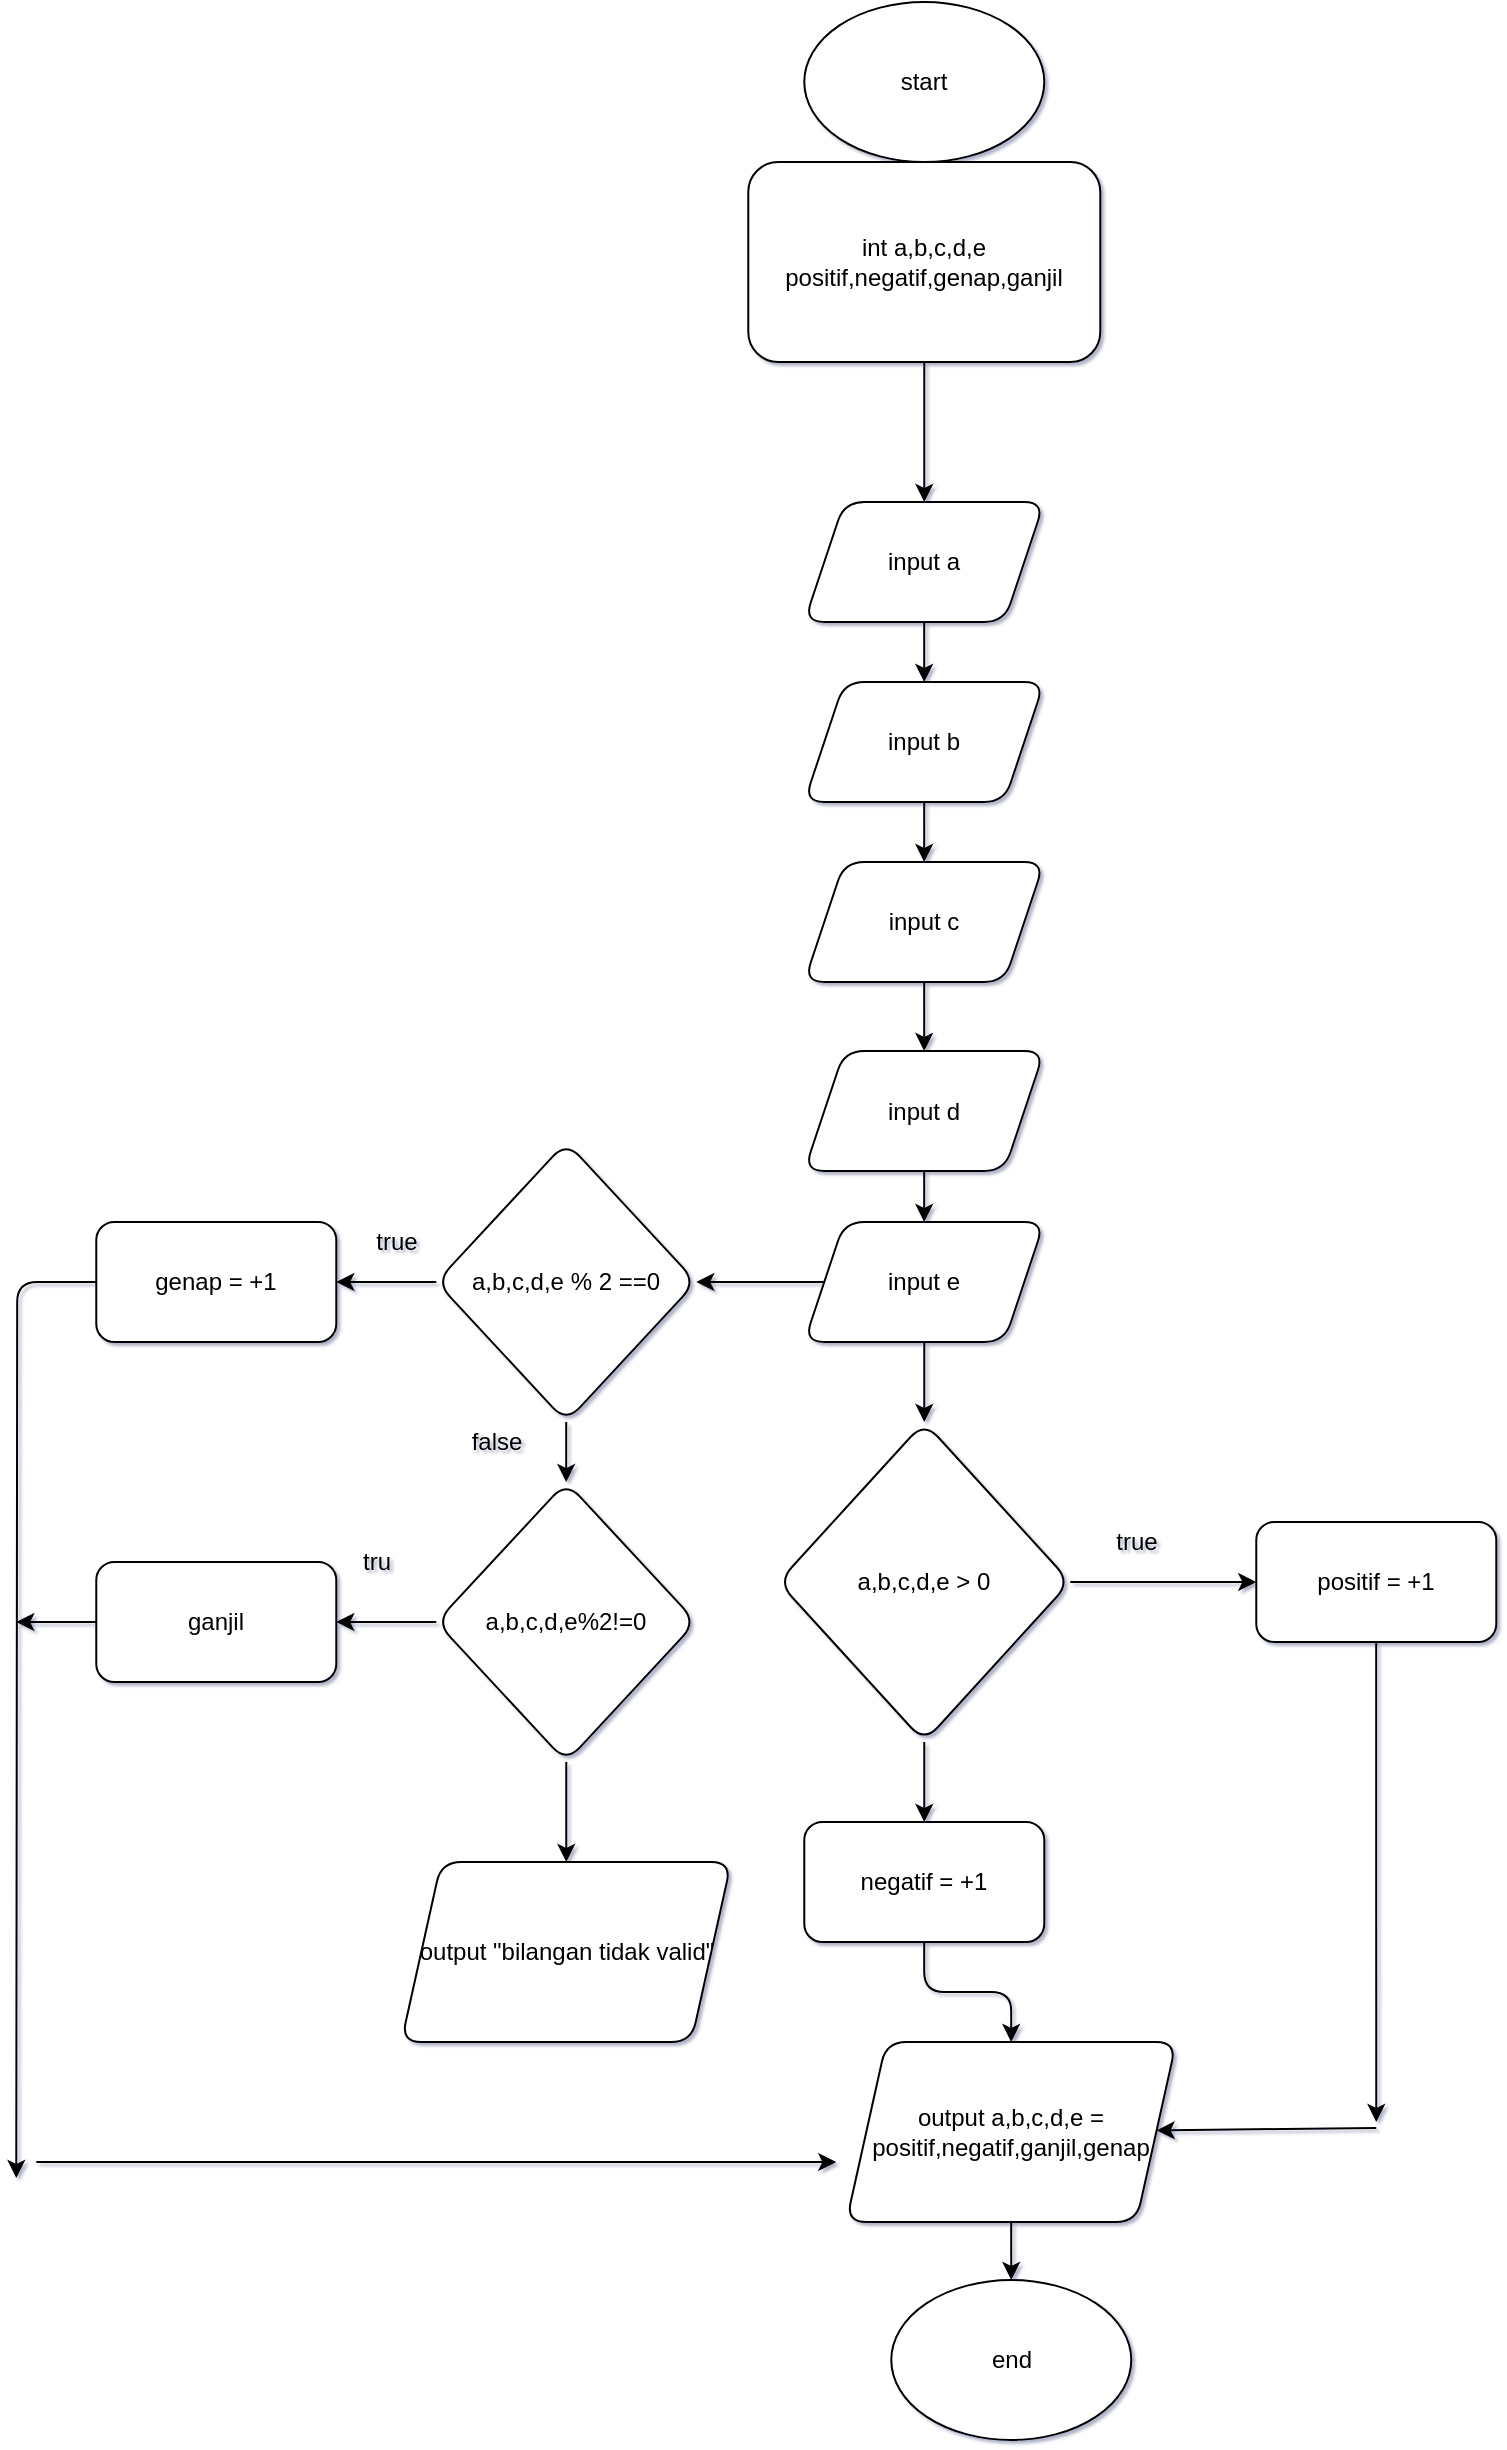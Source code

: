 <mxfile version="13.7.7" type="github">
  <diagram id="C5RBs43oDa-KdzZeNtuy" name="Page-1">
    <mxGraphModel dx="1848" dy="487" grid="1" gridSize="10" guides="1" tooltips="1" connect="1" arrows="1" fold="1" page="1" pageScale="1" pageWidth="827" pageHeight="1169" math="0" shadow="1">
      <root>
        <mxCell id="WIyWlLk6GJQsqaUBKTNV-0" />
        <mxCell id="WIyWlLk6GJQsqaUBKTNV-1" parent="WIyWlLk6GJQsqaUBKTNV-0" />
        <mxCell id="EDxwUphl_wS29YdYm78Z-47" value="" style="edgeStyle=orthogonalEdgeStyle;rounded=0;orthogonalLoop=1;jettySize=auto;html=1;" edge="1" parent="WIyWlLk6GJQsqaUBKTNV-1" source="EDxwUphl_wS29YdYm78Z-2" target="EDxwUphl_wS29YdYm78Z-3">
          <mxGeometry relative="1" as="geometry" />
        </mxCell>
        <mxCell id="EDxwUphl_wS29YdYm78Z-2" value="start" style="ellipse;whiteSpace=wrap;html=1;rounded=1;" vertex="1" parent="WIyWlLk6GJQsqaUBKTNV-1">
          <mxGeometry x="-85.86" y="40" width="120" height="80" as="geometry" />
        </mxCell>
        <mxCell id="EDxwUphl_wS29YdYm78Z-5" value="" style="edgeStyle=orthogonalEdgeStyle;orthogonalLoop=1;jettySize=auto;html=1;" edge="1" parent="WIyWlLk6GJQsqaUBKTNV-1" source="EDxwUphl_wS29YdYm78Z-3" target="EDxwUphl_wS29YdYm78Z-4">
          <mxGeometry relative="1" as="geometry" />
        </mxCell>
        <mxCell id="EDxwUphl_wS29YdYm78Z-3" value="int a,b,c,d,e&lt;br&gt;positif,negatif,genap,ganjil" style="whiteSpace=wrap;html=1;rounded=1;" vertex="1" parent="WIyWlLk6GJQsqaUBKTNV-1">
          <mxGeometry x="-113.86" y="120" width="176" height="100" as="geometry" />
        </mxCell>
        <mxCell id="EDxwUphl_wS29YdYm78Z-11" value="" style="edgeStyle=orthogonalEdgeStyle;orthogonalLoop=1;jettySize=auto;html=1;" edge="1" parent="WIyWlLk6GJQsqaUBKTNV-1" source="EDxwUphl_wS29YdYm78Z-4" target="EDxwUphl_wS29YdYm78Z-6">
          <mxGeometry relative="1" as="geometry" />
        </mxCell>
        <mxCell id="EDxwUphl_wS29YdYm78Z-4" value="input a" style="shape=parallelogram;perimeter=parallelogramPerimeter;whiteSpace=wrap;html=1;fixedSize=1;rounded=1;" vertex="1" parent="WIyWlLk6GJQsqaUBKTNV-1">
          <mxGeometry x="-85.86" y="290" width="120" height="60" as="geometry" />
        </mxCell>
        <mxCell id="EDxwUphl_wS29YdYm78Z-12" value="" style="edgeStyle=orthogonalEdgeStyle;orthogonalLoop=1;jettySize=auto;html=1;" edge="1" parent="WIyWlLk6GJQsqaUBKTNV-1" source="EDxwUphl_wS29YdYm78Z-6" target="EDxwUphl_wS29YdYm78Z-7">
          <mxGeometry relative="1" as="geometry" />
        </mxCell>
        <mxCell id="EDxwUphl_wS29YdYm78Z-6" value="input b" style="shape=parallelogram;perimeter=parallelogramPerimeter;whiteSpace=wrap;html=1;fixedSize=1;rounded=1;" vertex="1" parent="WIyWlLk6GJQsqaUBKTNV-1">
          <mxGeometry x="-85.86" y="380" width="120" height="60" as="geometry" />
        </mxCell>
        <mxCell id="EDxwUphl_wS29YdYm78Z-14" value="" style="edgeStyle=orthogonalEdgeStyle;orthogonalLoop=1;jettySize=auto;html=1;" edge="1" parent="WIyWlLk6GJQsqaUBKTNV-1" source="EDxwUphl_wS29YdYm78Z-7" target="EDxwUphl_wS29YdYm78Z-8">
          <mxGeometry relative="1" as="geometry" />
        </mxCell>
        <mxCell id="EDxwUphl_wS29YdYm78Z-7" value="input c" style="shape=parallelogram;perimeter=parallelogramPerimeter;whiteSpace=wrap;html=1;fixedSize=1;rounded=1;" vertex="1" parent="WIyWlLk6GJQsqaUBKTNV-1">
          <mxGeometry x="-85.86" y="470" width="120" height="60" as="geometry" />
        </mxCell>
        <mxCell id="EDxwUphl_wS29YdYm78Z-15" value="" style="edgeStyle=orthogonalEdgeStyle;orthogonalLoop=1;jettySize=auto;html=1;" edge="1" parent="WIyWlLk6GJQsqaUBKTNV-1" source="EDxwUphl_wS29YdYm78Z-8" target="EDxwUphl_wS29YdYm78Z-9">
          <mxGeometry relative="1" as="geometry" />
        </mxCell>
        <mxCell id="EDxwUphl_wS29YdYm78Z-8" value="input d" style="shape=parallelogram;perimeter=parallelogramPerimeter;whiteSpace=wrap;html=1;fixedSize=1;rounded=1;" vertex="1" parent="WIyWlLk6GJQsqaUBKTNV-1">
          <mxGeometry x="-85.86" y="564.5" width="120" height="60" as="geometry" />
        </mxCell>
        <mxCell id="EDxwUphl_wS29YdYm78Z-16" value="" style="edgeStyle=orthogonalEdgeStyle;orthogonalLoop=1;jettySize=auto;html=1;" edge="1" parent="WIyWlLk6GJQsqaUBKTNV-1" source="EDxwUphl_wS29YdYm78Z-9" target="EDxwUphl_wS29YdYm78Z-10">
          <mxGeometry relative="1" as="geometry" />
        </mxCell>
        <mxCell id="EDxwUphl_wS29YdYm78Z-29" value="" style="edgeStyle=orthogonalEdgeStyle;orthogonalLoop=1;jettySize=auto;html=1;" edge="1" parent="WIyWlLk6GJQsqaUBKTNV-1" source="EDxwUphl_wS29YdYm78Z-9" target="EDxwUphl_wS29YdYm78Z-28">
          <mxGeometry relative="1" as="geometry" />
        </mxCell>
        <mxCell id="EDxwUphl_wS29YdYm78Z-9" value="input e" style="shape=parallelogram;perimeter=parallelogramPerimeter;whiteSpace=wrap;html=1;fixedSize=1;rounded=1;" vertex="1" parent="WIyWlLk6GJQsqaUBKTNV-1">
          <mxGeometry x="-85.86" y="650" width="120" height="60" as="geometry" />
        </mxCell>
        <mxCell id="EDxwUphl_wS29YdYm78Z-18" value="" style="edgeStyle=orthogonalEdgeStyle;orthogonalLoop=1;jettySize=auto;html=1;" edge="1" parent="WIyWlLk6GJQsqaUBKTNV-1" source="EDxwUphl_wS29YdYm78Z-10" target="EDxwUphl_wS29YdYm78Z-17">
          <mxGeometry relative="1" as="geometry" />
        </mxCell>
        <mxCell id="EDxwUphl_wS29YdYm78Z-21" value="" style="edgeStyle=orthogonalEdgeStyle;orthogonalLoop=1;jettySize=auto;html=1;" edge="1" parent="WIyWlLk6GJQsqaUBKTNV-1" source="EDxwUphl_wS29YdYm78Z-10" target="EDxwUphl_wS29YdYm78Z-20">
          <mxGeometry relative="1" as="geometry" />
        </mxCell>
        <mxCell id="EDxwUphl_wS29YdYm78Z-10" value="a,b,c,d,e % 2 ==0" style="rhombus;whiteSpace=wrap;html=1;rounded=1;" vertex="1" parent="WIyWlLk6GJQsqaUBKTNV-1">
          <mxGeometry x="-269.86" y="610" width="130" height="140" as="geometry" />
        </mxCell>
        <mxCell id="EDxwUphl_wS29YdYm78Z-35" style="edgeStyle=orthogonalEdgeStyle;orthogonalLoop=1;jettySize=auto;html=1;" edge="1" parent="WIyWlLk6GJQsqaUBKTNV-1" source="EDxwUphl_wS29YdYm78Z-17">
          <mxGeometry relative="1" as="geometry">
            <mxPoint x="-479.86" y="1128" as="targetPoint" />
          </mxGeometry>
        </mxCell>
        <mxCell id="EDxwUphl_wS29YdYm78Z-17" value="genap = +1" style="whiteSpace=wrap;html=1;rounded=1;" vertex="1" parent="WIyWlLk6GJQsqaUBKTNV-1">
          <mxGeometry x="-439.86" y="650" width="120" height="60" as="geometry" />
        </mxCell>
        <mxCell id="EDxwUphl_wS29YdYm78Z-19" value="true" style="text;html=1;align=center;verticalAlign=middle;resizable=0;points=[];autosize=1;rounded=1;" vertex="1" parent="WIyWlLk6GJQsqaUBKTNV-1">
          <mxGeometry x="-309.86" y="650" width="40" height="20" as="geometry" />
        </mxCell>
        <mxCell id="EDxwUphl_wS29YdYm78Z-24" value="" style="edgeStyle=orthogonalEdgeStyle;orthogonalLoop=1;jettySize=auto;html=1;" edge="1" parent="WIyWlLk6GJQsqaUBKTNV-1" source="EDxwUphl_wS29YdYm78Z-20" target="EDxwUphl_wS29YdYm78Z-23">
          <mxGeometry relative="1" as="geometry" />
        </mxCell>
        <mxCell id="EDxwUphl_wS29YdYm78Z-27" value="" style="edgeStyle=orthogonalEdgeStyle;orthogonalLoop=1;jettySize=auto;html=1;" edge="1" parent="WIyWlLk6GJQsqaUBKTNV-1" source="EDxwUphl_wS29YdYm78Z-20" target="EDxwUphl_wS29YdYm78Z-26">
          <mxGeometry relative="1" as="geometry" />
        </mxCell>
        <mxCell id="EDxwUphl_wS29YdYm78Z-20" value="a,b,c,d,e%2!=0" style="rhombus;whiteSpace=wrap;html=1;rounded=1;" vertex="1" parent="WIyWlLk6GJQsqaUBKTNV-1">
          <mxGeometry x="-269.86" y="780" width="130" height="140" as="geometry" />
        </mxCell>
        <mxCell id="EDxwUphl_wS29YdYm78Z-22" value="false" style="text;html=1;align=center;verticalAlign=middle;resizable=0;points=[];autosize=1;rounded=1;" vertex="1" parent="WIyWlLk6GJQsqaUBKTNV-1">
          <mxGeometry x="-259.86" y="750" width="40" height="20" as="geometry" />
        </mxCell>
        <mxCell id="EDxwUphl_wS29YdYm78Z-36" style="edgeStyle=orthogonalEdgeStyle;orthogonalLoop=1;jettySize=auto;html=1;" edge="1" parent="WIyWlLk6GJQsqaUBKTNV-1" source="EDxwUphl_wS29YdYm78Z-23">
          <mxGeometry relative="1" as="geometry">
            <mxPoint x="-479.86" y="850" as="targetPoint" />
          </mxGeometry>
        </mxCell>
        <mxCell id="EDxwUphl_wS29YdYm78Z-23" value="ganjil" style="whiteSpace=wrap;html=1;rounded=1;" vertex="1" parent="WIyWlLk6GJQsqaUBKTNV-1">
          <mxGeometry x="-439.86" y="820" width="120" height="60" as="geometry" />
        </mxCell>
        <mxCell id="EDxwUphl_wS29YdYm78Z-25" value="tru" style="text;html=1;align=center;verticalAlign=middle;resizable=0;points=[];autosize=1;rounded=1;" vertex="1" parent="WIyWlLk6GJQsqaUBKTNV-1">
          <mxGeometry x="-314.86" y="810" width="30" height="20" as="geometry" />
        </mxCell>
        <mxCell id="EDxwUphl_wS29YdYm78Z-26" value="output &quot;bilangan tidak valid&quot;" style="shape=parallelogram;perimeter=parallelogramPerimeter;whiteSpace=wrap;html=1;fixedSize=1;rounded=1;" vertex="1" parent="WIyWlLk6GJQsqaUBKTNV-1">
          <mxGeometry x="-287.36" y="970" width="165" height="90" as="geometry" />
        </mxCell>
        <mxCell id="EDxwUphl_wS29YdYm78Z-31" value="" style="edgeStyle=orthogonalEdgeStyle;orthogonalLoop=1;jettySize=auto;html=1;" edge="1" parent="WIyWlLk6GJQsqaUBKTNV-1" source="EDxwUphl_wS29YdYm78Z-28" target="EDxwUphl_wS29YdYm78Z-30">
          <mxGeometry relative="1" as="geometry" />
        </mxCell>
        <mxCell id="EDxwUphl_wS29YdYm78Z-34" value="" style="edgeStyle=orthogonalEdgeStyle;orthogonalLoop=1;jettySize=auto;html=1;" edge="1" parent="WIyWlLk6GJQsqaUBKTNV-1" source="EDxwUphl_wS29YdYm78Z-28" target="EDxwUphl_wS29YdYm78Z-33">
          <mxGeometry relative="1" as="geometry" />
        </mxCell>
        <mxCell id="EDxwUphl_wS29YdYm78Z-28" value="a,b,c,d,e &amp;gt; 0" style="rhombus;whiteSpace=wrap;html=1;rounded=1;" vertex="1" parent="WIyWlLk6GJQsqaUBKTNV-1">
          <mxGeometry x="-98.86" y="750" width="146" height="160" as="geometry" />
        </mxCell>
        <mxCell id="EDxwUphl_wS29YdYm78Z-40" style="edgeStyle=orthogonalEdgeStyle;orthogonalLoop=1;jettySize=auto;html=1;" edge="1" parent="WIyWlLk6GJQsqaUBKTNV-1" source="EDxwUphl_wS29YdYm78Z-30">
          <mxGeometry relative="1" as="geometry">
            <mxPoint x="200.14" y="1100" as="targetPoint" />
          </mxGeometry>
        </mxCell>
        <mxCell id="EDxwUphl_wS29YdYm78Z-30" value="positif = +1" style="whiteSpace=wrap;html=1;rounded=1;" vertex="1" parent="WIyWlLk6GJQsqaUBKTNV-1">
          <mxGeometry x="140.14" y="800" width="120" height="60" as="geometry" />
        </mxCell>
        <mxCell id="EDxwUphl_wS29YdYm78Z-32" value="true" style="text;html=1;align=center;verticalAlign=middle;resizable=0;points=[];autosize=1;rounded=1;" vertex="1" parent="WIyWlLk6GJQsqaUBKTNV-1">
          <mxGeometry x="60.14" y="800" width="40" height="20" as="geometry" />
        </mxCell>
        <mxCell id="EDxwUphl_wS29YdYm78Z-39" style="edgeStyle=orthogonalEdgeStyle;orthogonalLoop=1;jettySize=auto;html=1;" edge="1" parent="WIyWlLk6GJQsqaUBKTNV-1" source="EDxwUphl_wS29YdYm78Z-33" target="EDxwUphl_wS29YdYm78Z-37">
          <mxGeometry relative="1" as="geometry" />
        </mxCell>
        <mxCell id="EDxwUphl_wS29YdYm78Z-33" value="negatif = +1" style="whiteSpace=wrap;html=1;rounded=1;" vertex="1" parent="WIyWlLk6GJQsqaUBKTNV-1">
          <mxGeometry x="-85.86" y="950" width="120" height="60" as="geometry" />
        </mxCell>
        <mxCell id="EDxwUphl_wS29YdYm78Z-45" value="" style="edgeStyle=orthogonalEdgeStyle;orthogonalLoop=1;jettySize=auto;html=1;" edge="1" parent="WIyWlLk6GJQsqaUBKTNV-1" source="EDxwUphl_wS29YdYm78Z-37" target="EDxwUphl_wS29YdYm78Z-44">
          <mxGeometry relative="1" as="geometry" />
        </mxCell>
        <mxCell id="EDxwUphl_wS29YdYm78Z-37" value="output a,b,c,d,e = positif,negatif,ganjil,genap" style="shape=parallelogram;perimeter=parallelogramPerimeter;whiteSpace=wrap;html=1;fixedSize=1;rounded=1;" vertex="1" parent="WIyWlLk6GJQsqaUBKTNV-1">
          <mxGeometry x="-64.86" y="1060" width="165" height="90" as="geometry" />
        </mxCell>
        <mxCell id="EDxwUphl_wS29YdYm78Z-38" value="" style="endArrow=classic;html=1;" edge="1" parent="WIyWlLk6GJQsqaUBKTNV-1">
          <mxGeometry width="50" height="50" relative="1" as="geometry">
            <mxPoint x="-469.86" y="1120" as="sourcePoint" />
            <mxPoint x="-69.86" y="1120" as="targetPoint" />
          </mxGeometry>
        </mxCell>
        <mxCell id="EDxwUphl_wS29YdYm78Z-43" value="" style="endArrow=classic;html=1;" edge="1" parent="WIyWlLk6GJQsqaUBKTNV-1" target="EDxwUphl_wS29YdYm78Z-37">
          <mxGeometry width="50" height="50" relative="1" as="geometry">
            <mxPoint x="200.14" y="1103" as="sourcePoint" />
            <mxPoint x="200.14" y="1060" as="targetPoint" />
          </mxGeometry>
        </mxCell>
        <mxCell id="EDxwUphl_wS29YdYm78Z-44" value="end" style="ellipse;whiteSpace=wrap;html=1;rounded=1;" vertex="1" parent="WIyWlLk6GJQsqaUBKTNV-1">
          <mxGeometry x="-42.36" y="1179" width="120" height="80" as="geometry" />
        </mxCell>
      </root>
    </mxGraphModel>
  </diagram>
</mxfile>
